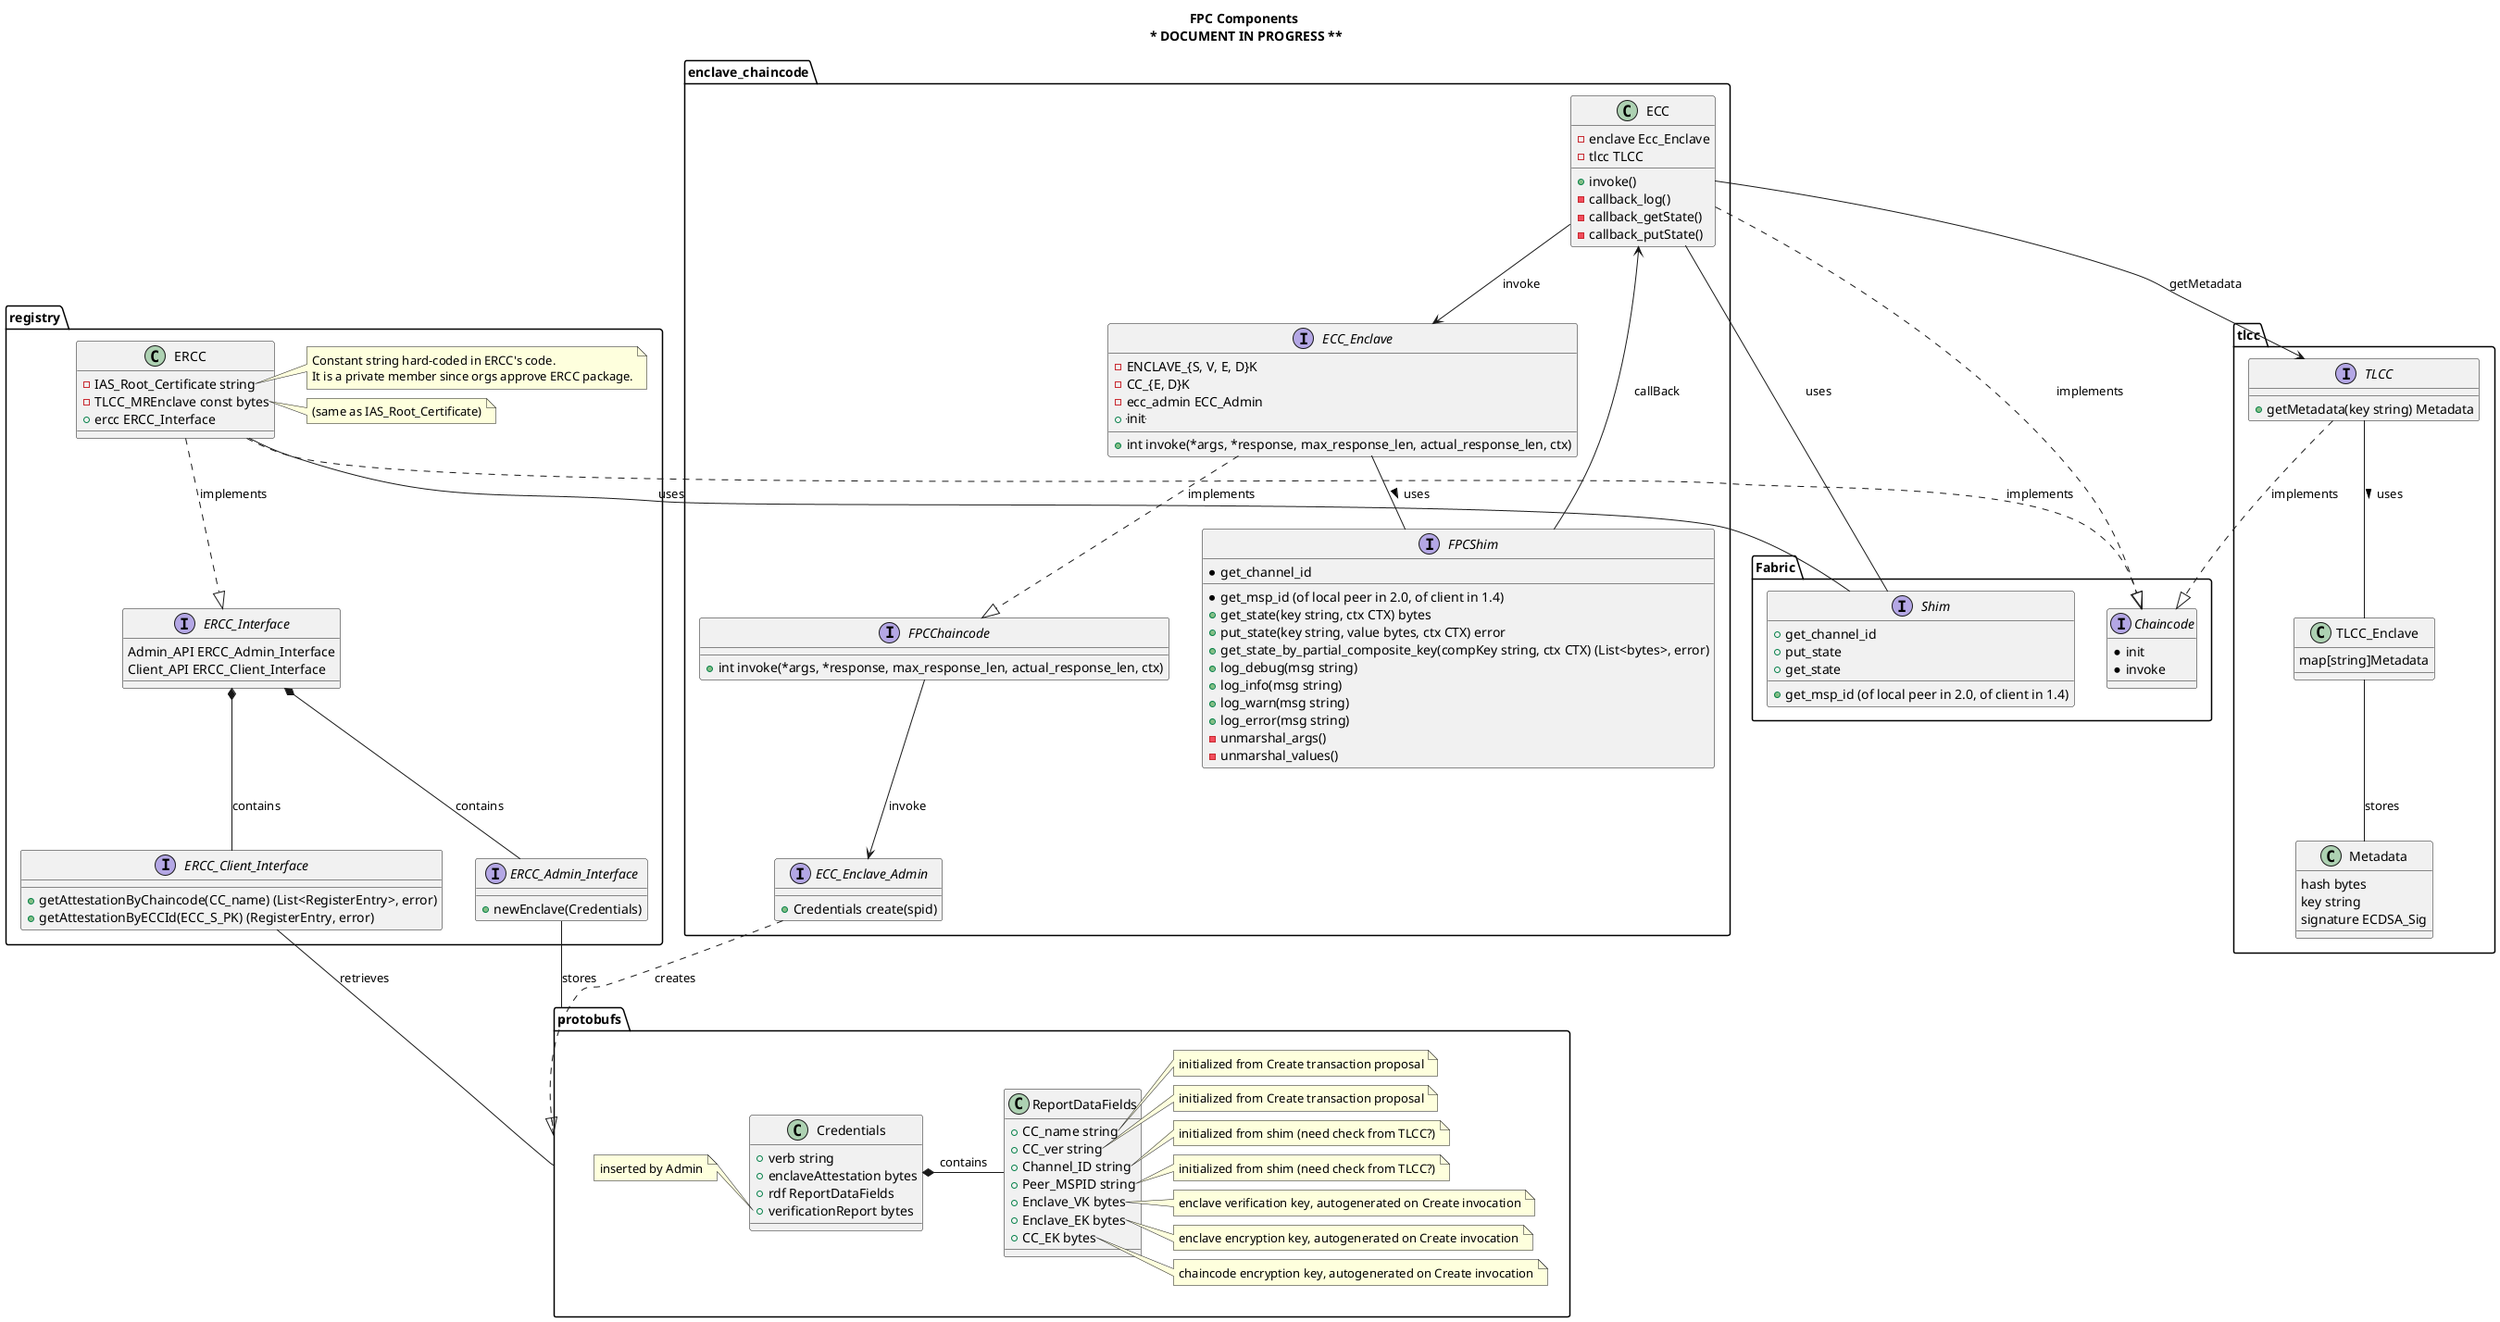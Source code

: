 /'
    Copyright 2020 Intel Corporation
    Copyright IBM Corp. All Rights Reserved.

    SPDX-License-Identifier: Apache-2.0
'/

@startuml

title FPC Components\n ***** DOCUMENT IN PROGRESS ******

top to bottom direction

package protobufs {

class ReportDataFields {
    + CC_name string
    + CC_ver string
    + Channel_ID string
    + Peer_MSPID string
    + Enclave_VK bytes
    + Enclave_EK bytes
    + CC_EK bytes
}

note right of ReportDataFields::CC_name #FFaa00
    initialized from Create transaction proposal
end note
note right of ReportDataFields::CC_ver #FFaa00
    initialized from Create transaction proposal
end note
note right of ReportDataFields::Channel_ID #FFaa00
    initialized from shim (need check from TLCC?)
end note
note right of ReportDataFields::Peer_MSPID #FFaa00
    initialized from shim (need check from TLCC?)
end note
note right of ReportDataFields::Enclave_VK #FFaa00
    enclave verification key, autogenerated on Create invocation
end note
note right of ReportDataFields::Enclave_EK #FFaa00
    enclave encryption key, autogenerated on Create invocation
end note
note right of ReportDataFields::CC_EK
    chaincode encryption key, autogenerated on Create invocation
end note

class Credentials {
    + verb string
    + enclaveAttestation bytes
    + rdf ReportDataFields
    + verificationReport bytes
}

note left of Credentials::verificationReport
    inserted by Admin
end note

} /' package protobufs '/

Credentials *- ReportDataFields: contains

package registry {

class ERCC {
    - IAS_Root_Certificate string
    - TLCC_MREnclave const bytes
    + ercc ERCC_Interface
}

note right of ERCC::IAS_Root_Certificate
    Constant string hard-coded in ERCC's code.
    It is a private member since orgs approve ERCC package.
end note

note right of ERCC::TLCC_MREnclave
    (same as IAS_Root_Certificate)
end note

interface ERCC_Admin_Interface {
    + newEnclave(Credentials)
}

interface ERCC_Client_Interface {
    + getAttestationByChaincode(CC_name) (List<RegisterEntry>, error)
    + getAttestationByECCId(ECC_S_PK) (RegisterEntry, error)
}

interface ERCC_Interface {
    Admin_API ERCC_Admin_Interface
    Client_API ERCC_Client_Interface
}

} /' package registry '/

ERCC_Interface *-- ERCC_Admin_Interface: contains
ERCC_Interface *-- ERCC_Client_Interface: contains

ERCC_Admin_Interface -down- protobufs: stores
ERCC_Client_Interface -down- protobufs: retrieves

package Fabric {

    interface Shim {
        + get_channel_id
        + get_msp_id (of local peer in 2.0, of client in 1.4)
        + put_state
        + get_state
        ' * get_state_by_partial_composite_key
        ' * getLogger
    }

    interface Chaincode {
        * init
        * invoke
    }
}

package enclave_chaincode {

class ECC {
    - enclave Ecc_Enclave
    - tlcc TLCC
    + invoke()
    - callback_log()
    - callback_getState()
    - callback_putState()
}

interface ECC_Enclave_Admin {
    + Credentials create(spid)
}

interface ECC_Enclave {
    - ENCLAVE_{S, V, E, D}K
    - CC_{E, D}K
    - ecc_admin ECC_Admin
    + --init--
    + int invoke(*args, *response, max_response_len, actual_response_len, ctx)
}

interface FPCShim {
    * get_channel_id
    * get_msp_id (of local peer in 2.0, of client in 1.4)
	+ get_state(key string, ctx CTX) bytes
	+ put_state(key string, value bytes, ctx CTX) error
    + get_state_by_partial_composite_key(compKey string, ctx CTX) (List<bytes>, error)
    + log_debug(msg string)
    + log_info(msg string)
    + log_warn(msg string)
    + log_error(msg string)
	- unmarshal_args()
	- unmarshal_values()
}

interface FPCChaincode {
    + int invoke(*args, *response, max_response_len, actual_response_len, ctx)
}

} /' package enclave chaincode '/

package tlcc {

interface TLCC {
    + getMetadata(key string) Metadata
}

class TLCC_Enclave {
    map[string]Metadata
}


class Metadata {
    hash bytes
    key string
    signature ECDSA_Sig
}

TLCC_Enclave -down- Metadata : stores

} /' package tlcc'/

ECC .down.|> Chaincode : implements
TLCC .down.|> Chaincode : implements
ERCC .down.|> Chaincode : implements
ERCC .down.|> ERCC_Interface : implements

ECC_Enclave .down.|> FPCChaincode: implements
FPCChaincode -down-> ECC_Enclave_Admin : invoke

ECC_Enclave_Admin .down.|> protobufs: creates

ECC -down-> ECC_Enclave : invoke
ECC -down- Shim : uses
ECC --> TLCC : getMetadata

ERCC -- Shim : uses

TLCC -down- TLCC_Enclave : uses >

ECC_Enclave -down- FPCShim : uses >

FPCShim -up-> ECC : callBack

@enduml
